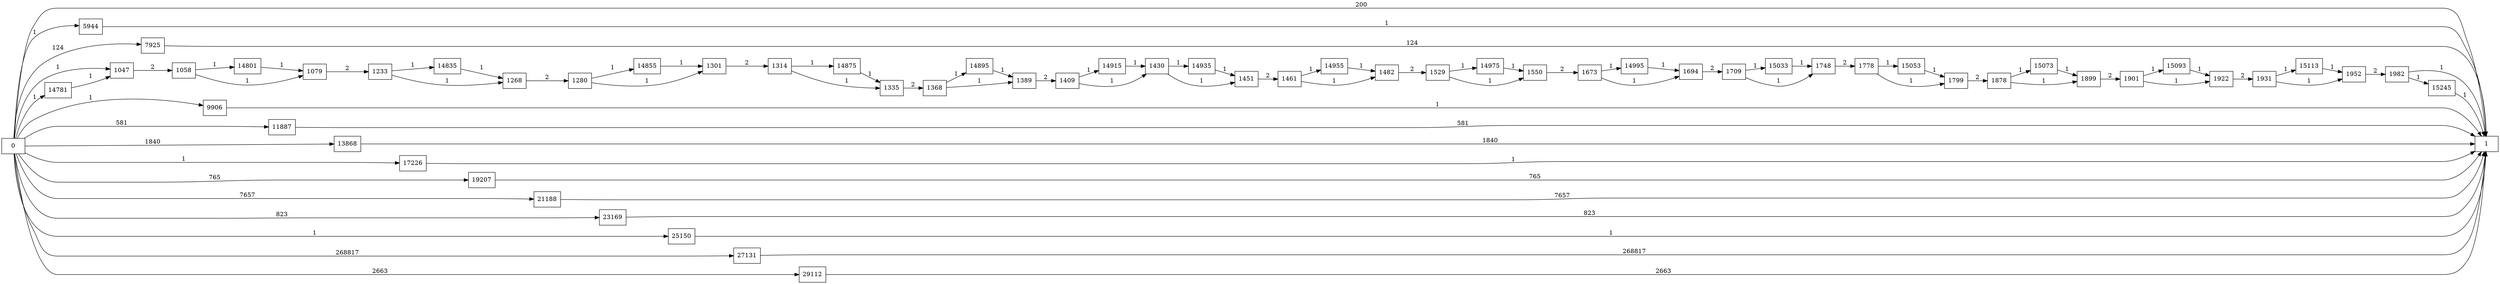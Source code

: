 digraph {
	graph [rankdir=LR]
	node [shape=rectangle]
	1047 -> 1058 [label=2]
	1058 -> 1079 [label=1]
	1058 -> 14801 [label=1]
	1079 -> 1233 [label=2]
	1233 -> 1268 [label=1]
	1233 -> 14835 [label=1]
	1268 -> 1280 [label=2]
	1280 -> 1301 [label=1]
	1280 -> 14855 [label=1]
	1301 -> 1314 [label=2]
	1314 -> 1335 [label=1]
	1314 -> 14875 [label=1]
	1335 -> 1368 [label=2]
	1368 -> 1389 [label=1]
	1368 -> 14895 [label=1]
	1389 -> 1409 [label=2]
	1409 -> 1430 [label=1]
	1409 -> 14915 [label=1]
	1430 -> 1451 [label=1]
	1430 -> 14935 [label=1]
	1451 -> 1461 [label=2]
	1461 -> 1482 [label=1]
	1461 -> 14955 [label=1]
	1482 -> 1529 [label=2]
	1529 -> 1550 [label=1]
	1529 -> 14975 [label=1]
	1550 -> 1673 [label=2]
	1673 -> 1694 [label=1]
	1673 -> 14995 [label=1]
	1694 -> 1709 [label=2]
	1709 -> 1748 [label=1]
	1709 -> 15033 [label=1]
	1748 -> 1778 [label=2]
	1778 -> 1799 [label=1]
	1778 -> 15053 [label=1]
	1799 -> 1878 [label=2]
	1878 -> 1899 [label=1]
	1878 -> 15073 [label=1]
	1899 -> 1901 [label=2]
	1901 -> 1922 [label=1]
	1901 -> 15093 [label=1]
	1922 -> 1931 [label=2]
	1931 -> 1952 [label=1]
	1931 -> 15113 [label=1]
	1952 -> 1982 [label=2]
	1982 -> 1 [label=1]
	1982 -> 15245 [label=1]
	5944 -> 1 [label=1]
	7925 -> 1 [label=124]
	9906 -> 1 [label=1]
	11887 -> 1 [label=581]
	13868 -> 1 [label=1840]
	14781 -> 1047 [label=1]
	14801 -> 1079 [label=1]
	14835 -> 1268 [label=1]
	14855 -> 1301 [label=1]
	14875 -> 1335 [label=1]
	14895 -> 1389 [label=1]
	14915 -> 1430 [label=1]
	14935 -> 1451 [label=1]
	14955 -> 1482 [label=1]
	14975 -> 1550 [label=1]
	14995 -> 1694 [label=1]
	15033 -> 1748 [label=1]
	15053 -> 1799 [label=1]
	15073 -> 1899 [label=1]
	15093 -> 1922 [label=1]
	15113 -> 1952 [label=1]
	15245 -> 1 [label=1]
	17226 -> 1 [label=1]
	19207 -> 1 [label=765]
	21188 -> 1 [label=7657]
	23169 -> 1 [label=823]
	25150 -> 1 [label=1]
	27131 -> 1 [label=268817]
	29112 -> 1 [label=2663]
	0 -> 1047 [label=1]
	0 -> 1 [label=200]
	0 -> 5944 [label=1]
	0 -> 7925 [label=124]
	0 -> 9906 [label=1]
	0 -> 11887 [label=581]
	0 -> 13868 [label=1840]
	0 -> 14781 [label=1]
	0 -> 17226 [label=1]
	0 -> 19207 [label=765]
	0 -> 21188 [label=7657]
	0 -> 23169 [label=823]
	0 -> 25150 [label=1]
	0 -> 27131 [label=268817]
	0 -> 29112 [label=2663]
}
